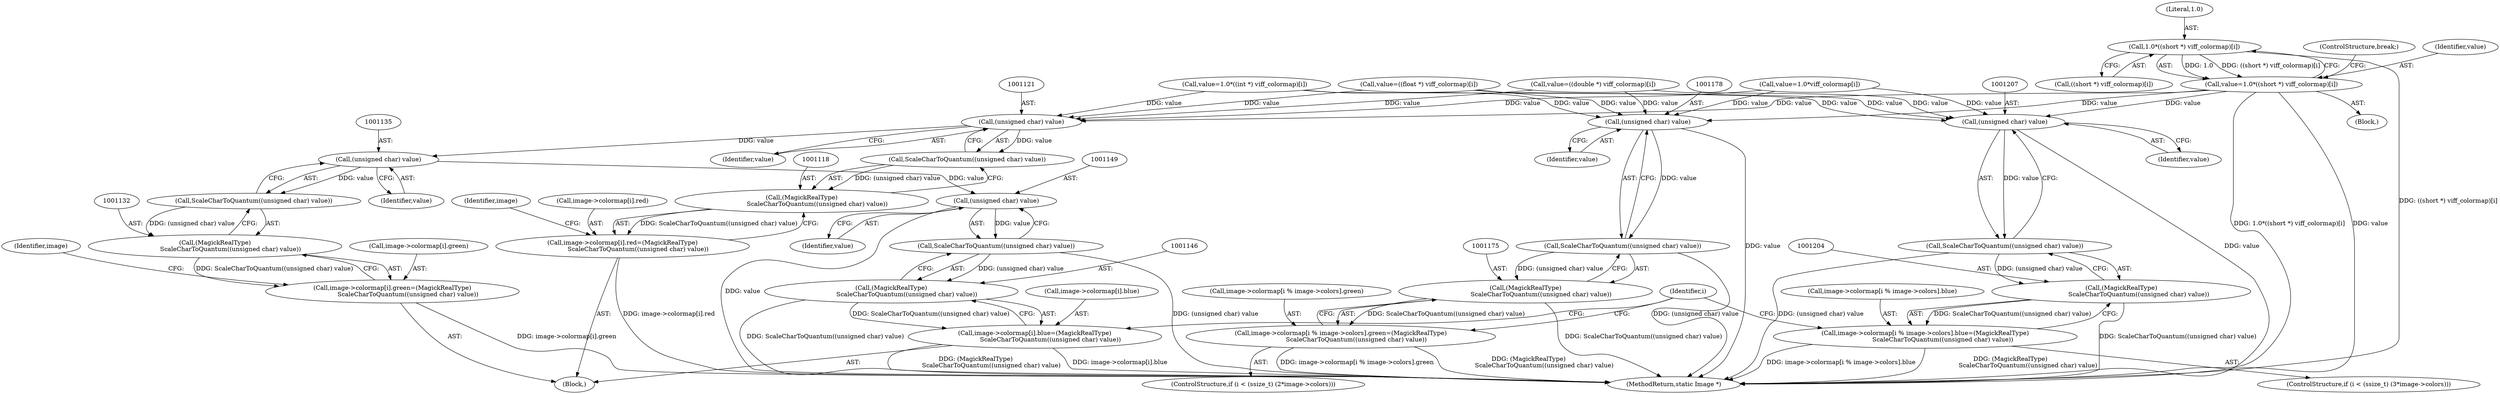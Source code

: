 digraph "0_ImageMagick_fe3066122ef72c82415811d25e9e3fad622c0a99_0@array" {
"1001054" [label="(Call,1.0*((short *) viff_colormap)[i])"];
"1001052" [label="(Call,value=1.0*((short *) viff_colormap)[i])"];
"1001120" [label="(Call,(unsigned char) value)"];
"1001119" [label="(Call,ScaleCharToQuantum((unsigned char) value))"];
"1001117" [label="(Call,(MagickRealType)\n                ScaleCharToQuantum((unsigned char) value))"];
"1001109" [label="(Call,image->colormap[i].red=(MagickRealType)\n                ScaleCharToQuantum((unsigned char) value))"];
"1001134" [label="(Call,(unsigned char) value)"];
"1001133" [label="(Call,ScaleCharToQuantum((unsigned char) value))"];
"1001131" [label="(Call,(MagickRealType)\n                ScaleCharToQuantum((unsigned char) value))"];
"1001123" [label="(Call,image->colormap[i].green=(MagickRealType)\n                ScaleCharToQuantum((unsigned char) value))"];
"1001148" [label="(Call,(unsigned char) value)"];
"1001147" [label="(Call,ScaleCharToQuantum((unsigned char) value))"];
"1001145" [label="(Call,(MagickRealType)\n                ScaleCharToQuantum((unsigned char) value))"];
"1001137" [label="(Call,image->colormap[i].blue=(MagickRealType)\n                ScaleCharToQuantum((unsigned char) value))"];
"1001177" [label="(Call,(unsigned char) value)"];
"1001176" [label="(Call,ScaleCharToQuantum((unsigned char) value))"];
"1001174" [label="(Call,(MagickRealType)\n                ScaleCharToQuantum((unsigned char) value))"];
"1001162" [label="(Call,image->colormap[i % image->colors].green=(MagickRealType)\n                ScaleCharToQuantum((unsigned char) value))"];
"1001206" [label="(Call,(unsigned char) value)"];
"1001205" [label="(Call,ScaleCharToQuantum((unsigned char) value))"];
"1001203" [label="(Call,(MagickRealType)\n                  ScaleCharToQuantum((unsigned char) value))"];
"1001191" [label="(Call,image->colormap[i % image->colors].blue=(MagickRealType)\n                  ScaleCharToQuantum((unsigned char) value))"];
"1001133" [label="(Call,ScaleCharToQuantum((unsigned char) value))"];
"1001148" [label="(Call,(unsigned char) value)"];
"1001138" [label="(Call,image->colormap[i].blue)"];
"1001134" [label="(Call,(unsigned char) value)"];
"1001206" [label="(Call,(unsigned char) value)"];
"1001074" [label="(Call,value=((float *) viff_colormap)[i])"];
"1001208" [label="(Identifier,value)"];
"1001120" [label="(Call,(unsigned char) value)"];
"1001192" [label="(Call,image->colormap[i % image->colors].blue)"];
"1001137" [label="(Call,image->colormap[i].blue=(MagickRealType)\n                ScaleCharToQuantum((unsigned char) value))"];
"1001092" [label="(Call,value=1.0*viff_colormap[i])"];
"1001117" [label="(Call,(MagickRealType)\n                ScaleCharToQuantum((unsigned char) value))"];
"1001083" [label="(Call,value=((double *) viff_colormap)[i])"];
"1001174" [label="(Call,(MagickRealType)\n                ScaleCharToQuantum((unsigned char) value))"];
"1001162" [label="(Call,image->colormap[i % image->colors].green=(MagickRealType)\n                ScaleCharToQuantum((unsigned char) value))"];
"1001191" [label="(Call,image->colormap[i % image->colors].blue=(MagickRealType)\n                  ScaleCharToQuantum((unsigned char) value))"];
"1001054" [label="(Call,1.0*((short *) viff_colormap)[i])"];
"1001141" [label="(Identifier,image)"];
"1001056" [label="(Call,((short *) viff_colormap)[i])"];
"1001179" [label="(Identifier,value)"];
"1001205" [label="(Call,ScaleCharToQuantum((unsigned char) value))"];
"1001061" [label="(ControlStructure,break;)"];
"1001177" [label="(Call,(unsigned char) value)"];
"1001163" [label="(Call,image->colormap[i % image->colors].green)"];
"1001063" [label="(Call,value=1.0*((int *) viff_colormap)[i])"];
"1001123" [label="(Call,image->colormap[i].green=(MagickRealType)\n                ScaleCharToQuantum((unsigned char) value))"];
"1001181" [label="(ControlStructure,if (i < (ssize_t) (3*image->colors)))"];
"1001109" [label="(Call,image->colormap[i].red=(MagickRealType)\n                ScaleCharToQuantum((unsigned char) value))"];
"1001052" [label="(Call,value=1.0*((short *) viff_colormap)[i])"];
"1001119" [label="(Call,ScaleCharToQuantum((unsigned char) value))"];
"1001122" [label="(Identifier,value)"];
"1001053" [label="(Identifier,value)"];
"1001145" [label="(Call,(MagickRealType)\n                ScaleCharToQuantum((unsigned char) value))"];
"1001124" [label="(Call,image->colormap[i].green)"];
"1001150" [label="(Identifier,value)"];
"1001127" [label="(Identifier,image)"];
"1001147" [label="(Call,ScaleCharToQuantum((unsigned char) value))"];
"1001203" [label="(Call,(MagickRealType)\n                  ScaleCharToQuantum((unsigned char) value))"];
"1001110" [label="(Call,image->colormap[i].red)"];
"1002465" [label="(MethodReturn,static Image *)"];
"1001050" [label="(Block,)"];
"1001108" [label="(Block,)"];
"1001136" [label="(Identifier,value)"];
"1001152" [label="(ControlStructure,if (i < (ssize_t) (2*image->colors)))"];
"1001055" [label="(Literal,1.0)"];
"1001176" [label="(Call,ScaleCharToQuantum((unsigned char) value))"];
"1001042" [label="(Identifier,i)"];
"1001131" [label="(Call,(MagickRealType)\n                ScaleCharToQuantum((unsigned char) value))"];
"1001054" -> "1001052"  [label="AST: "];
"1001054" -> "1001056"  [label="CFG: "];
"1001055" -> "1001054"  [label="AST: "];
"1001056" -> "1001054"  [label="AST: "];
"1001052" -> "1001054"  [label="CFG: "];
"1001054" -> "1002465"  [label="DDG: ((short *) viff_colormap)[i]"];
"1001054" -> "1001052"  [label="DDG: 1.0"];
"1001054" -> "1001052"  [label="DDG: ((short *) viff_colormap)[i]"];
"1001052" -> "1001050"  [label="AST: "];
"1001053" -> "1001052"  [label="AST: "];
"1001061" -> "1001052"  [label="CFG: "];
"1001052" -> "1002465"  [label="DDG: 1.0*((short *) viff_colormap)[i]"];
"1001052" -> "1002465"  [label="DDG: value"];
"1001052" -> "1001120"  [label="DDG: value"];
"1001052" -> "1001177"  [label="DDG: value"];
"1001052" -> "1001206"  [label="DDG: value"];
"1001120" -> "1001119"  [label="AST: "];
"1001120" -> "1001122"  [label="CFG: "];
"1001121" -> "1001120"  [label="AST: "];
"1001122" -> "1001120"  [label="AST: "];
"1001119" -> "1001120"  [label="CFG: "];
"1001120" -> "1001119"  [label="DDG: value"];
"1001074" -> "1001120"  [label="DDG: value"];
"1001063" -> "1001120"  [label="DDG: value"];
"1001083" -> "1001120"  [label="DDG: value"];
"1001092" -> "1001120"  [label="DDG: value"];
"1001120" -> "1001134"  [label="DDG: value"];
"1001119" -> "1001117"  [label="AST: "];
"1001117" -> "1001119"  [label="CFG: "];
"1001119" -> "1001117"  [label="DDG: (unsigned char) value"];
"1001117" -> "1001109"  [label="AST: "];
"1001118" -> "1001117"  [label="AST: "];
"1001109" -> "1001117"  [label="CFG: "];
"1001117" -> "1001109"  [label="DDG: ScaleCharToQuantum((unsigned char) value)"];
"1001109" -> "1001108"  [label="AST: "];
"1001110" -> "1001109"  [label="AST: "];
"1001127" -> "1001109"  [label="CFG: "];
"1001109" -> "1002465"  [label="DDG: image->colormap[i].red"];
"1001134" -> "1001133"  [label="AST: "];
"1001134" -> "1001136"  [label="CFG: "];
"1001135" -> "1001134"  [label="AST: "];
"1001136" -> "1001134"  [label="AST: "];
"1001133" -> "1001134"  [label="CFG: "];
"1001134" -> "1001133"  [label="DDG: value"];
"1001134" -> "1001148"  [label="DDG: value"];
"1001133" -> "1001131"  [label="AST: "];
"1001131" -> "1001133"  [label="CFG: "];
"1001133" -> "1001131"  [label="DDG: (unsigned char) value"];
"1001131" -> "1001123"  [label="AST: "];
"1001132" -> "1001131"  [label="AST: "];
"1001123" -> "1001131"  [label="CFG: "];
"1001131" -> "1001123"  [label="DDG: ScaleCharToQuantum((unsigned char) value)"];
"1001123" -> "1001108"  [label="AST: "];
"1001124" -> "1001123"  [label="AST: "];
"1001141" -> "1001123"  [label="CFG: "];
"1001123" -> "1002465"  [label="DDG: image->colormap[i].green"];
"1001148" -> "1001147"  [label="AST: "];
"1001148" -> "1001150"  [label="CFG: "];
"1001149" -> "1001148"  [label="AST: "];
"1001150" -> "1001148"  [label="AST: "];
"1001147" -> "1001148"  [label="CFG: "];
"1001148" -> "1002465"  [label="DDG: value"];
"1001148" -> "1001147"  [label="DDG: value"];
"1001147" -> "1001145"  [label="AST: "];
"1001145" -> "1001147"  [label="CFG: "];
"1001147" -> "1002465"  [label="DDG: (unsigned char) value"];
"1001147" -> "1001145"  [label="DDG: (unsigned char) value"];
"1001145" -> "1001137"  [label="AST: "];
"1001146" -> "1001145"  [label="AST: "];
"1001137" -> "1001145"  [label="CFG: "];
"1001145" -> "1002465"  [label="DDG: ScaleCharToQuantum((unsigned char) value)"];
"1001145" -> "1001137"  [label="DDG: ScaleCharToQuantum((unsigned char) value)"];
"1001137" -> "1001108"  [label="AST: "];
"1001138" -> "1001137"  [label="AST: "];
"1001042" -> "1001137"  [label="CFG: "];
"1001137" -> "1002465"  [label="DDG: image->colormap[i].blue"];
"1001137" -> "1002465"  [label="DDG: (MagickRealType)\n                ScaleCharToQuantum((unsigned char) value)"];
"1001177" -> "1001176"  [label="AST: "];
"1001177" -> "1001179"  [label="CFG: "];
"1001178" -> "1001177"  [label="AST: "];
"1001179" -> "1001177"  [label="AST: "];
"1001176" -> "1001177"  [label="CFG: "];
"1001177" -> "1002465"  [label="DDG: value"];
"1001177" -> "1001176"  [label="DDG: value"];
"1001074" -> "1001177"  [label="DDG: value"];
"1001063" -> "1001177"  [label="DDG: value"];
"1001083" -> "1001177"  [label="DDG: value"];
"1001092" -> "1001177"  [label="DDG: value"];
"1001176" -> "1001174"  [label="AST: "];
"1001174" -> "1001176"  [label="CFG: "];
"1001176" -> "1002465"  [label="DDG: (unsigned char) value"];
"1001176" -> "1001174"  [label="DDG: (unsigned char) value"];
"1001174" -> "1001162"  [label="AST: "];
"1001175" -> "1001174"  [label="AST: "];
"1001162" -> "1001174"  [label="CFG: "];
"1001174" -> "1002465"  [label="DDG: ScaleCharToQuantum((unsigned char) value)"];
"1001174" -> "1001162"  [label="DDG: ScaleCharToQuantum((unsigned char) value)"];
"1001162" -> "1001152"  [label="AST: "];
"1001163" -> "1001162"  [label="AST: "];
"1001042" -> "1001162"  [label="CFG: "];
"1001162" -> "1002465"  [label="DDG: image->colormap[i % image->colors].green"];
"1001162" -> "1002465"  [label="DDG: (MagickRealType)\n                ScaleCharToQuantum((unsigned char) value)"];
"1001206" -> "1001205"  [label="AST: "];
"1001206" -> "1001208"  [label="CFG: "];
"1001207" -> "1001206"  [label="AST: "];
"1001208" -> "1001206"  [label="AST: "];
"1001205" -> "1001206"  [label="CFG: "];
"1001206" -> "1002465"  [label="DDG: value"];
"1001206" -> "1001205"  [label="DDG: value"];
"1001074" -> "1001206"  [label="DDG: value"];
"1001063" -> "1001206"  [label="DDG: value"];
"1001083" -> "1001206"  [label="DDG: value"];
"1001092" -> "1001206"  [label="DDG: value"];
"1001205" -> "1001203"  [label="AST: "];
"1001203" -> "1001205"  [label="CFG: "];
"1001205" -> "1002465"  [label="DDG: (unsigned char) value"];
"1001205" -> "1001203"  [label="DDG: (unsigned char) value"];
"1001203" -> "1001191"  [label="AST: "];
"1001204" -> "1001203"  [label="AST: "];
"1001191" -> "1001203"  [label="CFG: "];
"1001203" -> "1002465"  [label="DDG: ScaleCharToQuantum((unsigned char) value)"];
"1001203" -> "1001191"  [label="DDG: ScaleCharToQuantum((unsigned char) value)"];
"1001191" -> "1001181"  [label="AST: "];
"1001192" -> "1001191"  [label="AST: "];
"1001042" -> "1001191"  [label="CFG: "];
"1001191" -> "1002465"  [label="DDG: image->colormap[i % image->colors].blue"];
"1001191" -> "1002465"  [label="DDG: (MagickRealType)\n                  ScaleCharToQuantum((unsigned char) value)"];
}

